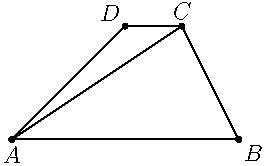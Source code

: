 unitsize(1cm);

pair A = (0, 0);
pair B = (4, 0);
pair C = (3, 2);
pair D = (2, 2);

dot(A, L=Label('$A$', align=S));
dot(B, L=Label('$B$', align=SE));
dot(C, L=Label('$C$', align=N));
dot(D, L=Label('$D$', align=NW));

draw(A -- B);
draw(A -- C);
draw(B -- C);
draw(C -- D);
draw(D -- A);
